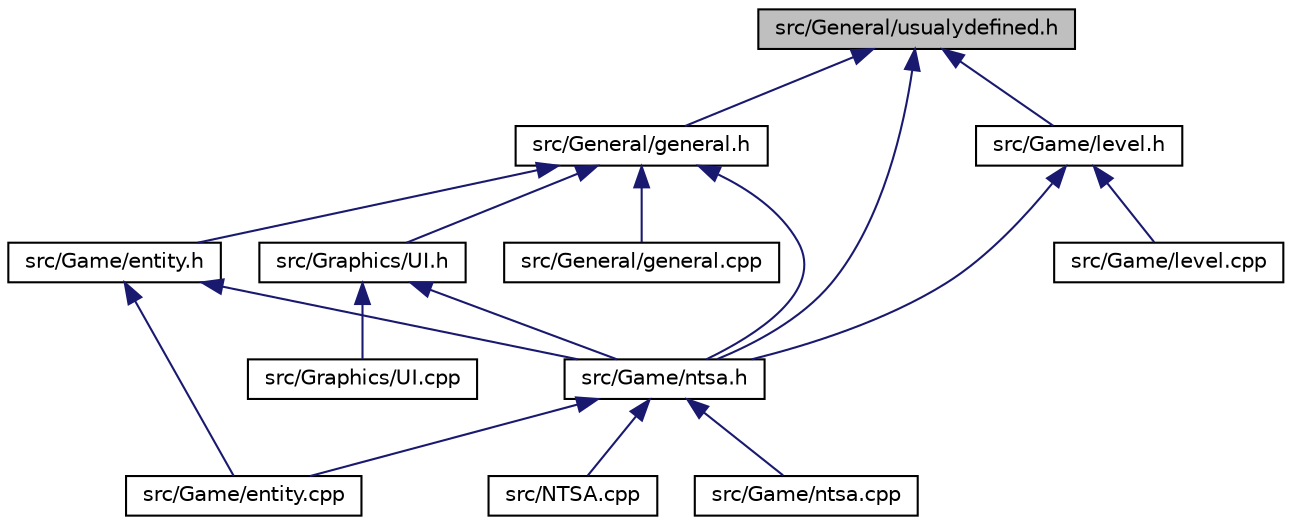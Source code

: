 digraph "src/General/usualydefined.h"
{
  edge [fontname="Helvetica",fontsize="10",labelfontname="Helvetica",labelfontsize="10"];
  node [fontname="Helvetica",fontsize="10",shape=record];
  Node1 [label="src/General/usualydefined.h",height=0.2,width=0.4,color="black", fillcolor="grey75", style="filled" fontcolor="black"];
  Node1 -> Node2 [dir="back",color="midnightblue",fontsize="10",style="solid"];
  Node2 [label="src/General/general.h",height=0.2,width=0.4,color="black", fillcolor="white", style="filled",URL="$general_8h.html"];
  Node2 -> Node3 [dir="back",color="midnightblue",fontsize="10",style="solid"];
  Node3 [label="src/Game/entity.h",height=0.2,width=0.4,color="black", fillcolor="white", style="filled",URL="$entity_8h.html"];
  Node3 -> Node4 [dir="back",color="midnightblue",fontsize="10",style="solid"];
  Node4 [label="src/Game/entity.cpp",height=0.2,width=0.4,color="black", fillcolor="white", style="filled",URL="$entity_8cpp.html"];
  Node3 -> Node5 [dir="back",color="midnightblue",fontsize="10",style="solid"];
  Node5 [label="src/Game/ntsa.h",height=0.2,width=0.4,color="black", fillcolor="white", style="filled",URL="$ntsa_8h.html"];
  Node5 -> Node4 [dir="back",color="midnightblue",fontsize="10",style="solid"];
  Node5 -> Node6 [dir="back",color="midnightblue",fontsize="10",style="solid"];
  Node6 [label="src/Game/ntsa.cpp",height=0.2,width=0.4,color="black", fillcolor="white", style="filled",URL="$ntsa_8cpp.html"];
  Node5 -> Node7 [dir="back",color="midnightblue",fontsize="10",style="solid"];
  Node7 [label="src/NTSA.cpp",height=0.2,width=0.4,color="black", fillcolor="white", style="filled",URL="$_n_t_s_a_8cpp.html"];
  Node2 -> Node5 [dir="back",color="midnightblue",fontsize="10",style="solid"];
  Node2 -> Node8 [dir="back",color="midnightblue",fontsize="10",style="solid"];
  Node8 [label="src/Graphics/UI.h",height=0.2,width=0.4,color="black", fillcolor="white", style="filled",URL="$_u_i_8h.html"];
  Node8 -> Node5 [dir="back",color="midnightblue",fontsize="10",style="solid"];
  Node8 -> Node9 [dir="back",color="midnightblue",fontsize="10",style="solid"];
  Node9 [label="src/Graphics/UI.cpp",height=0.2,width=0.4,color="black", fillcolor="white", style="filled",URL="$_u_i_8cpp.html"];
  Node2 -> Node10 [dir="back",color="midnightblue",fontsize="10",style="solid"];
  Node10 [label="src/General/general.cpp",height=0.2,width=0.4,color="black", fillcolor="white", style="filled",URL="$general_8cpp.html"];
  Node1 -> Node5 [dir="back",color="midnightblue",fontsize="10",style="solid"];
  Node1 -> Node11 [dir="back",color="midnightblue",fontsize="10",style="solid"];
  Node11 [label="src/Game/level.h",height=0.2,width=0.4,color="black", fillcolor="white", style="filled",URL="$level_8h.html"];
  Node11 -> Node5 [dir="back",color="midnightblue",fontsize="10",style="solid"];
  Node11 -> Node12 [dir="back",color="midnightblue",fontsize="10",style="solid"];
  Node12 [label="src/Game/level.cpp",height=0.2,width=0.4,color="black", fillcolor="white", style="filled",URL="$level_8cpp.html"];
}
